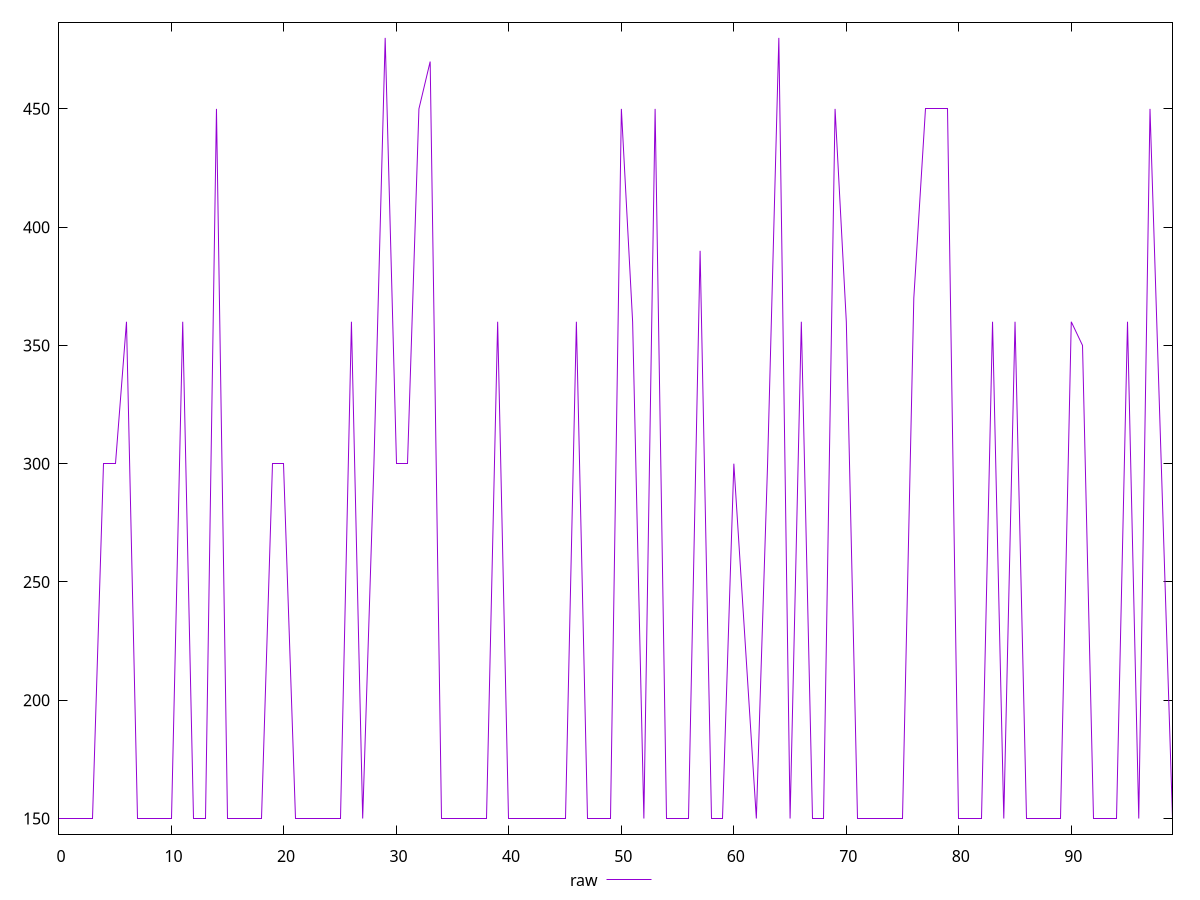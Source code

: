 reset

$raw <<EOF
0 150
1 150
2 150
3 150
4 300
5 300
6 360
7 150
8 150
9 150
10 150
11 360
12 150
13 150
14 450
15 150
16 150
17 150
18 150
19 300
20 300
21 150
22 150
23 150
24 150
25 150
26 360
27 150
28 300
29 480
30 300
31 300
32 450
33 470
34 150
35 150
36 150
37 150
38 150
39 360
40 150
41 150
42 150
43 150
44 150
45 150
46 360
47 150
48 150
49 150
50 450
51 360
52 150
53 450
54 150
55 150
56 150
57 390
58 150
59 150
60 300
62 150
63 300
64 480
65 150
66 360
67 150
68 150
69 450
70 360
71 150
72 150
73 150
74 150
75 150
76 370
77 450
78 450
79 450
80 150
81 150
82 150
83 360
84 150
85 360
86 150
87 150
88 150
89 150
90 360
91 350
92 150
93 150
94 150
95 360
96 150
97 450
98 300
99 150
EOF

set key outside below
set xrange [0:99]
set yrange [143.4:486.6]
set trange [143.4:486.6]
set terminal svg size 640, 500 enhanced background rgb 'white'
set output "reports/report_00030_2021-02-24T20-42-31.540Z/uses-text-compression/samples/card/raw/values.svg"

plot $raw title "raw" with line

reset

